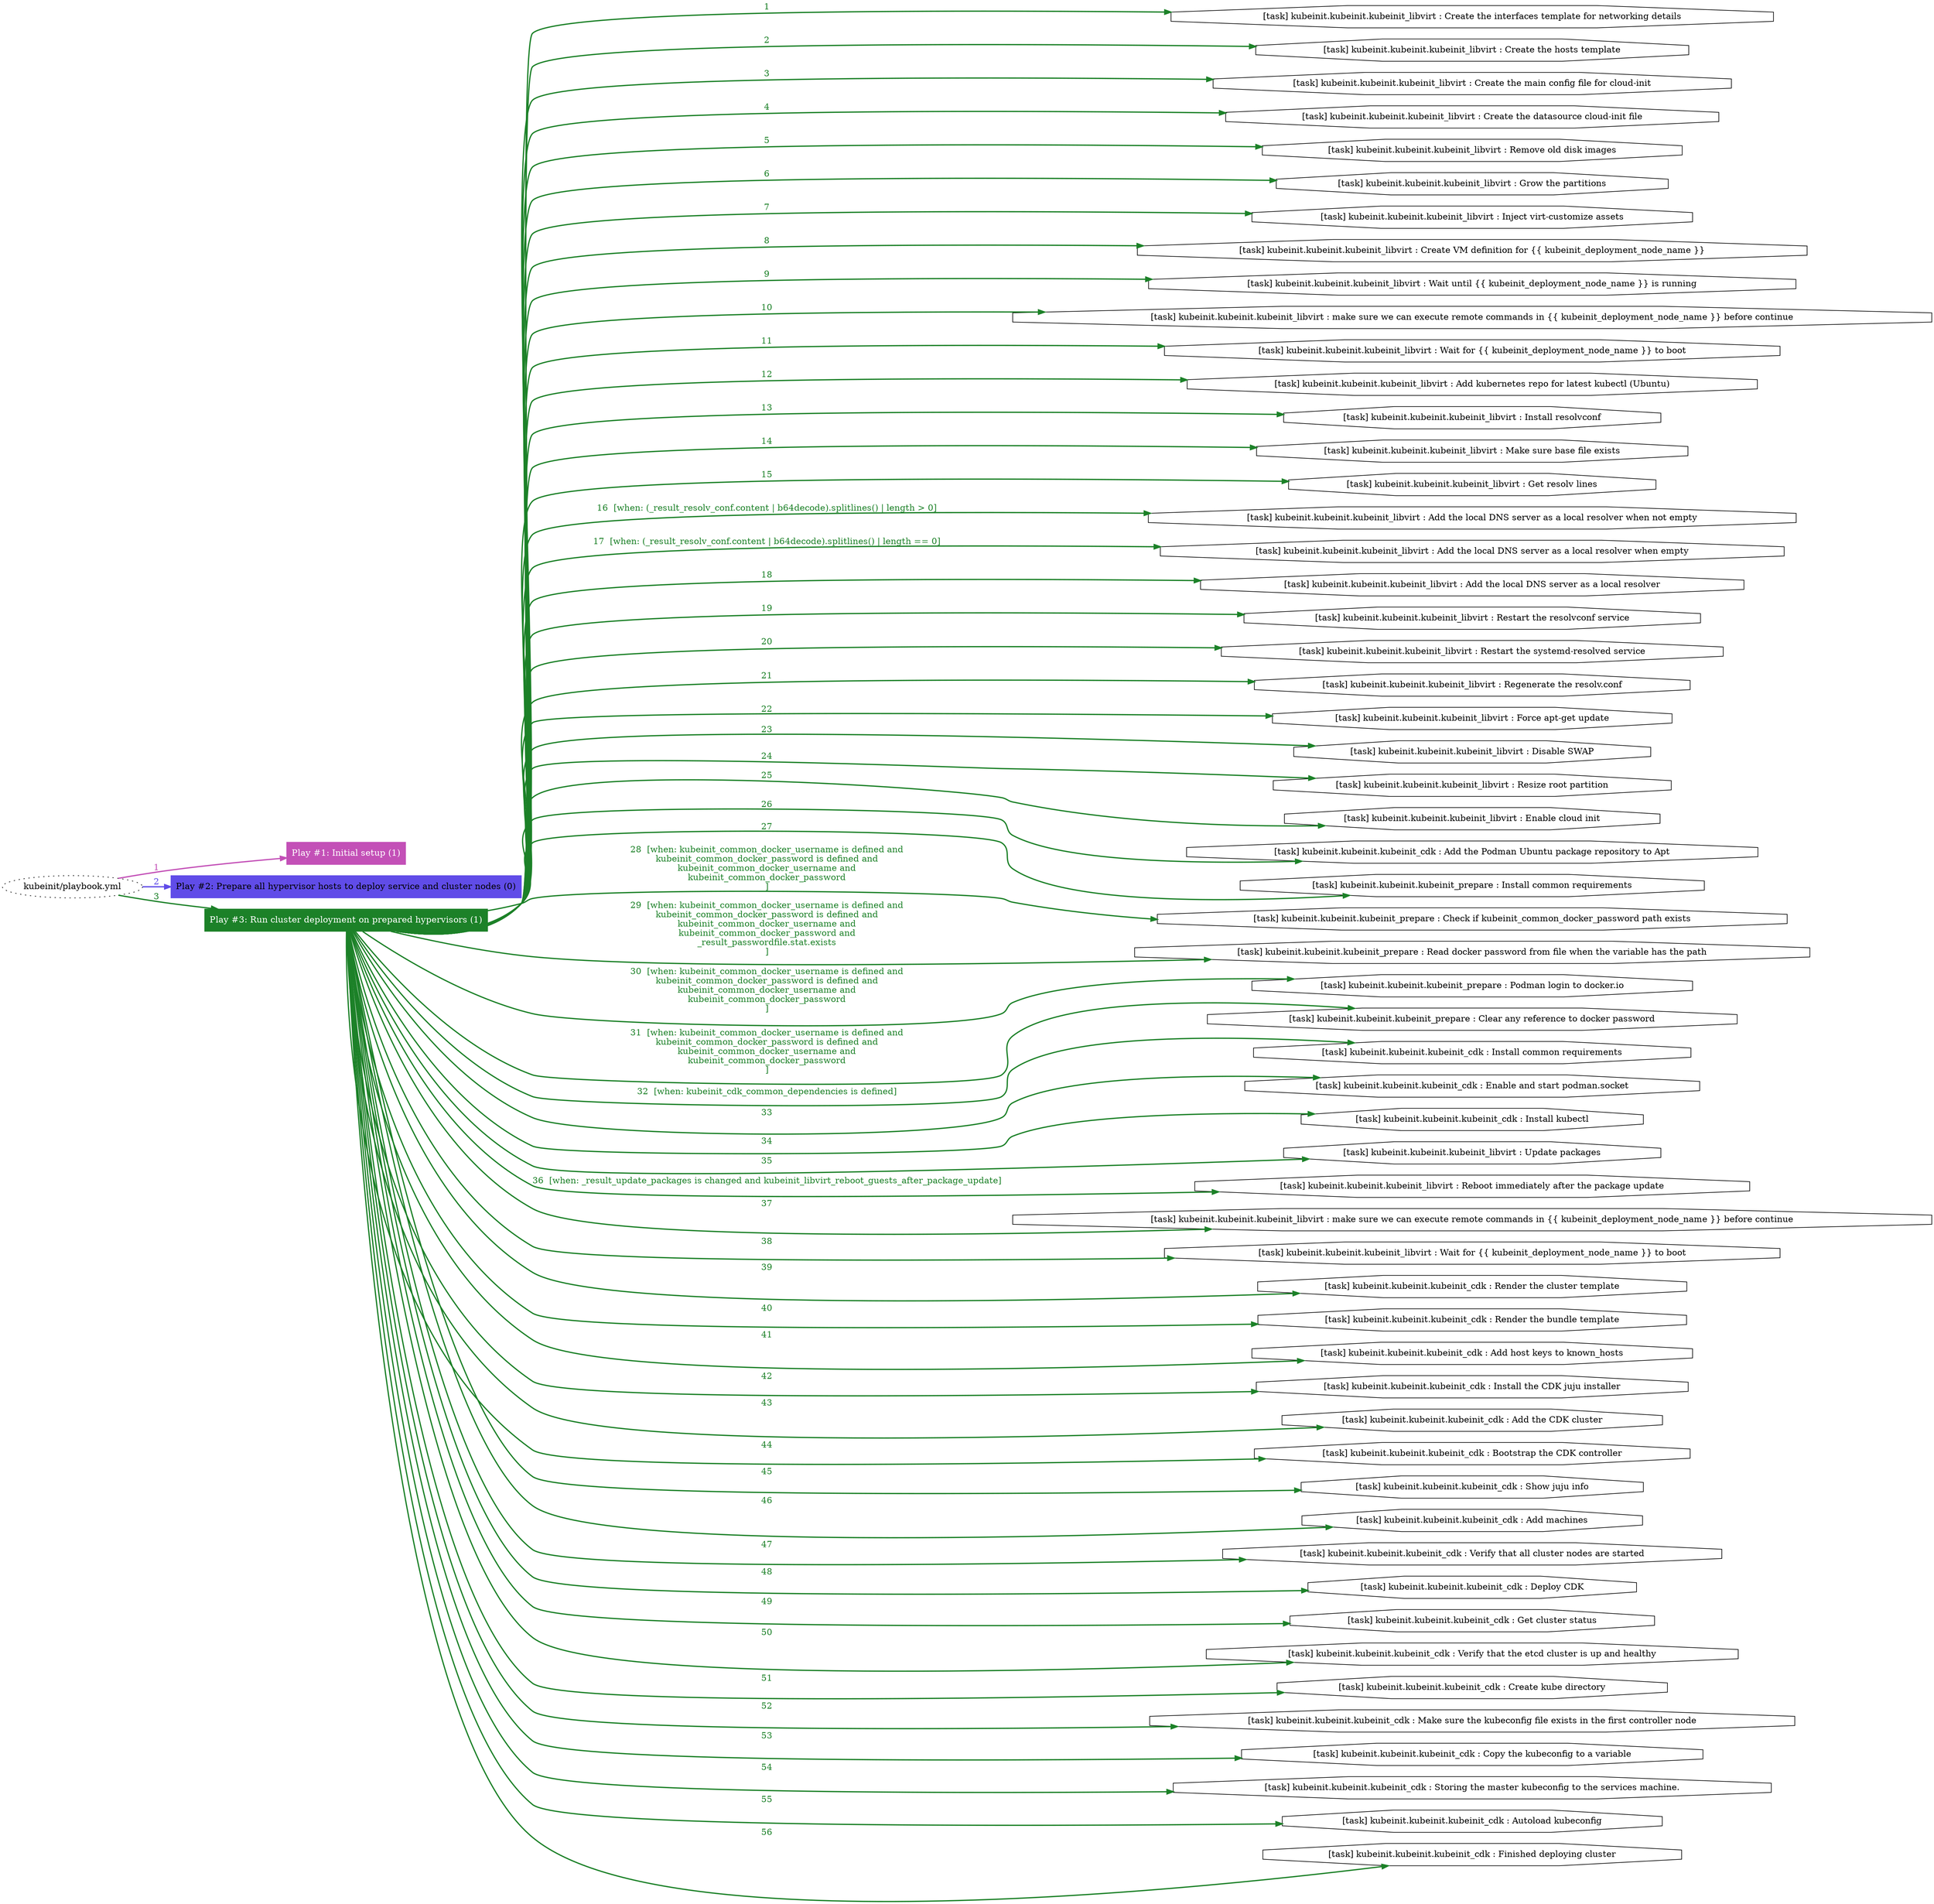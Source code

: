 digraph "kubeinit/playbook.yml "{
	graph [concentrate=true ordering=in rankdir=LR ratio=fill]
	edge [esep=5 sep=10]
	"kubeinit/playbook.yml" [id=root_node style=dotted]
	subgraph "Play #1: Initial setup (1) "{
		"Play #1: Initial setup (1)" [color="#c350b7" fontcolor="#ffffff" id="play_88215b31-5cde-4288-92cb-390c222757ea" shape=box style=filled tooltip=localhost]
		"kubeinit/playbook.yml" -> "Play #1: Initial setup (1)" [label=1 color="#c350b7" fontcolor="#c350b7" id="edge_9704abb6-3307-4920-8c2f-d0ee4773cc34" style=bold]
	}
	subgraph "Play #2: Prepare all hypervisor hosts to deploy service and cluster nodes (0) "{
		"Play #2: Prepare all hypervisor hosts to deploy service and cluster nodes (0)" [color="#604ce8" fontcolor="#000000" id="play_ee6120bf-a9c8-4c51-8b5e-dcf595f14ad9" shape=box style=filled tooltip=""]
		"kubeinit/playbook.yml" -> "Play #2: Prepare all hypervisor hosts to deploy service and cluster nodes (0)" [label=2 color="#604ce8" fontcolor="#604ce8" id="edge_5eb271b5-1d41-4ae4-a1ca-9b9f55f35407" style=bold]
	}
	subgraph "Play #3: Run cluster deployment on prepared hypervisors (1) "{
		"Play #3: Run cluster deployment on prepared hypervisors (1)" [color="#1c8128" fontcolor="#ffffff" id="play_5c18b5bc-2d6f-4dd9-95f7-2761bd720f31" shape=box style=filled tooltip=localhost]
		"kubeinit/playbook.yml" -> "Play #3: Run cluster deployment on prepared hypervisors (1)" [label=3 color="#1c8128" fontcolor="#1c8128" id="edge_f4bf5f1a-42f4-4ba5-bf35-c4ccf17f5d1e" style=bold]
		"task_20dd76d8-3e8c-4592-a4bf-3b2f90a98806" [label="[task] kubeinit.kubeinit.kubeinit_libvirt : Create the interfaces template for networking details" id="task_20dd76d8-3e8c-4592-a4bf-3b2f90a98806" shape=octagon tooltip="[task] kubeinit.kubeinit.kubeinit_libvirt : Create the interfaces template for networking details"]
		"Play #3: Run cluster deployment on prepared hypervisors (1)" -> "task_20dd76d8-3e8c-4592-a4bf-3b2f90a98806" [label=1 color="#1c8128" fontcolor="#1c8128" id="edge_1a63ca92-c97a-42dc-aefd-a3038f1aeb1d" style=bold]
		"task_19d4cfe6-b7ca-4525-8d54-7642235bb044" [label="[task] kubeinit.kubeinit.kubeinit_libvirt : Create the hosts template" id="task_19d4cfe6-b7ca-4525-8d54-7642235bb044" shape=octagon tooltip="[task] kubeinit.kubeinit.kubeinit_libvirt : Create the hosts template"]
		"Play #3: Run cluster deployment on prepared hypervisors (1)" -> "task_19d4cfe6-b7ca-4525-8d54-7642235bb044" [label=2 color="#1c8128" fontcolor="#1c8128" id="edge_0f9d08b4-ba6b-4067-819b-12a3e4971a71" style=bold]
		"task_01feb694-ecf0-42d8-b654-94b37ea7b2a4" [label="[task] kubeinit.kubeinit.kubeinit_libvirt : Create the main config file for cloud-init" id="task_01feb694-ecf0-42d8-b654-94b37ea7b2a4" shape=octagon tooltip="[task] kubeinit.kubeinit.kubeinit_libvirt : Create the main config file for cloud-init"]
		"Play #3: Run cluster deployment on prepared hypervisors (1)" -> "task_01feb694-ecf0-42d8-b654-94b37ea7b2a4" [label=3 color="#1c8128" fontcolor="#1c8128" id="edge_a0295d8f-74df-418b-a65e-f9bf93e1be81" style=bold]
		"task_0e8cfd1c-3c4f-47a7-9270-f4a1e12b94c4" [label="[task] kubeinit.kubeinit.kubeinit_libvirt : Create the datasource cloud-init file" id="task_0e8cfd1c-3c4f-47a7-9270-f4a1e12b94c4" shape=octagon tooltip="[task] kubeinit.kubeinit.kubeinit_libvirt : Create the datasource cloud-init file"]
		"Play #3: Run cluster deployment on prepared hypervisors (1)" -> "task_0e8cfd1c-3c4f-47a7-9270-f4a1e12b94c4" [label=4 color="#1c8128" fontcolor="#1c8128" id="edge_fa1dabbf-dfe6-4c08-9ee8-26a6b1c45f72" style=bold]
		"task_582cab03-b204-44a7-b7c0-5a702927b0c5" [label="[task] kubeinit.kubeinit.kubeinit_libvirt : Remove old disk images" id="task_582cab03-b204-44a7-b7c0-5a702927b0c5" shape=octagon tooltip="[task] kubeinit.kubeinit.kubeinit_libvirt : Remove old disk images"]
		"Play #3: Run cluster deployment on prepared hypervisors (1)" -> "task_582cab03-b204-44a7-b7c0-5a702927b0c5" [label=5 color="#1c8128" fontcolor="#1c8128" id="edge_04f1522f-ecce-4b6b-8890-a93bfc64328f" style=bold]
		"task_89eeb553-a30d-44b4-9517-ff2ae958c35b" [label="[task] kubeinit.kubeinit.kubeinit_libvirt : Grow the partitions" id="task_89eeb553-a30d-44b4-9517-ff2ae958c35b" shape=octagon tooltip="[task] kubeinit.kubeinit.kubeinit_libvirt : Grow the partitions"]
		"Play #3: Run cluster deployment on prepared hypervisors (1)" -> "task_89eeb553-a30d-44b4-9517-ff2ae958c35b" [label=6 color="#1c8128" fontcolor="#1c8128" id="edge_aa43a0ce-9986-4a47-a33a-efecc1bbca53" style=bold]
		"task_253698f9-92bf-4e63-85c8-963921638ef6" [label="[task] kubeinit.kubeinit.kubeinit_libvirt : Inject virt-customize assets" id="task_253698f9-92bf-4e63-85c8-963921638ef6" shape=octagon tooltip="[task] kubeinit.kubeinit.kubeinit_libvirt : Inject virt-customize assets"]
		"Play #3: Run cluster deployment on prepared hypervisors (1)" -> "task_253698f9-92bf-4e63-85c8-963921638ef6" [label=7 color="#1c8128" fontcolor="#1c8128" id="edge_7245993c-c11d-43b1-bb9a-72cfef6684f7" style=bold]
		"task_1910dbf7-7f1c-4217-b501-c1dc9ef7e35a" [label="[task] kubeinit.kubeinit.kubeinit_libvirt : Create VM definition for {{ kubeinit_deployment_node_name }}" id="task_1910dbf7-7f1c-4217-b501-c1dc9ef7e35a" shape=octagon tooltip="[task] kubeinit.kubeinit.kubeinit_libvirt : Create VM definition for {{ kubeinit_deployment_node_name }}"]
		"Play #3: Run cluster deployment on prepared hypervisors (1)" -> "task_1910dbf7-7f1c-4217-b501-c1dc9ef7e35a" [label=8 color="#1c8128" fontcolor="#1c8128" id="edge_1fd65ca3-1d53-4dc6-8f03-b160bc5f3a90" style=bold]
		"task_54dcba79-8bed-4681-bd1f-fb8cfd7742f2" [label="[task] kubeinit.kubeinit.kubeinit_libvirt : Wait until {{ kubeinit_deployment_node_name }} is running" id="task_54dcba79-8bed-4681-bd1f-fb8cfd7742f2" shape=octagon tooltip="[task] kubeinit.kubeinit.kubeinit_libvirt : Wait until {{ kubeinit_deployment_node_name }} is running"]
		"Play #3: Run cluster deployment on prepared hypervisors (1)" -> "task_54dcba79-8bed-4681-bd1f-fb8cfd7742f2" [label=9 color="#1c8128" fontcolor="#1c8128" id="edge_36fc00a5-a413-4f6a-8e2d-09a14322bde3" style=bold]
		"task_8128da02-15de-4ff8-ab5b-e6557ad701c9" [label="[task] kubeinit.kubeinit.kubeinit_libvirt : make sure we can execute remote commands in {{ kubeinit_deployment_node_name }} before continue" id="task_8128da02-15de-4ff8-ab5b-e6557ad701c9" shape=octagon tooltip="[task] kubeinit.kubeinit.kubeinit_libvirt : make sure we can execute remote commands in {{ kubeinit_deployment_node_name }} before continue"]
		"Play #3: Run cluster deployment on prepared hypervisors (1)" -> "task_8128da02-15de-4ff8-ab5b-e6557ad701c9" [label=10 color="#1c8128" fontcolor="#1c8128" id="edge_5d8a7c29-8f77-4e5d-8997-cacfe7103f71" style=bold]
		"task_e528b3da-e202-4cae-bab5-5575d12dc47f" [label="[task] kubeinit.kubeinit.kubeinit_libvirt : Wait for {{ kubeinit_deployment_node_name }} to boot" id="task_e528b3da-e202-4cae-bab5-5575d12dc47f" shape=octagon tooltip="[task] kubeinit.kubeinit.kubeinit_libvirt : Wait for {{ kubeinit_deployment_node_name }} to boot"]
		"Play #3: Run cluster deployment on prepared hypervisors (1)" -> "task_e528b3da-e202-4cae-bab5-5575d12dc47f" [label=11 color="#1c8128" fontcolor="#1c8128" id="edge_566e8c8b-e930-4fd9-ae67-b418d5b35149" style=bold]
		"task_b0c90b52-c51c-4c13-8874-281537d4d393" [label="[task] kubeinit.kubeinit.kubeinit_libvirt : Add kubernetes repo for latest kubectl (Ubuntu)" id="task_b0c90b52-c51c-4c13-8874-281537d4d393" shape=octagon tooltip="[task] kubeinit.kubeinit.kubeinit_libvirt : Add kubernetes repo for latest kubectl (Ubuntu)"]
		"Play #3: Run cluster deployment on prepared hypervisors (1)" -> "task_b0c90b52-c51c-4c13-8874-281537d4d393" [label=12 color="#1c8128" fontcolor="#1c8128" id="edge_8193f3be-1d4b-4746-93ba-bc84511a52da" style=bold]
		"task_3e135603-465f-4075-9e5d-444548932ce8" [label="[task] kubeinit.kubeinit.kubeinit_libvirt : Install resolvconf" id="task_3e135603-465f-4075-9e5d-444548932ce8" shape=octagon tooltip="[task] kubeinit.kubeinit.kubeinit_libvirt : Install resolvconf"]
		"Play #3: Run cluster deployment on prepared hypervisors (1)" -> "task_3e135603-465f-4075-9e5d-444548932ce8" [label=13 color="#1c8128" fontcolor="#1c8128" id="edge_08bb5f0e-7b0a-4702-8c84-e4aa5a634e51" style=bold]
		"task_6126378d-8413-4924-9821-f6272fe1c638" [label="[task] kubeinit.kubeinit.kubeinit_libvirt : Make sure base file exists" id="task_6126378d-8413-4924-9821-f6272fe1c638" shape=octagon tooltip="[task] kubeinit.kubeinit.kubeinit_libvirt : Make sure base file exists"]
		"Play #3: Run cluster deployment on prepared hypervisors (1)" -> "task_6126378d-8413-4924-9821-f6272fe1c638" [label=14 color="#1c8128" fontcolor="#1c8128" id="edge_afc160e3-e38f-4417-a6f1-48b136e73a35" style=bold]
		"task_3704cb5d-a24a-48df-a8bf-70273a0f48eb" [label="[task] kubeinit.kubeinit.kubeinit_libvirt : Get resolv lines" id="task_3704cb5d-a24a-48df-a8bf-70273a0f48eb" shape=octagon tooltip="[task] kubeinit.kubeinit.kubeinit_libvirt : Get resolv lines"]
		"Play #3: Run cluster deployment on prepared hypervisors (1)" -> "task_3704cb5d-a24a-48df-a8bf-70273a0f48eb" [label=15 color="#1c8128" fontcolor="#1c8128" id="edge_9623edda-ea2e-4766-86bf-941540f5016c" style=bold]
		"task_0da812eb-5114-4df2-a62b-0ab43a975b32" [label="[task] kubeinit.kubeinit.kubeinit_libvirt : Add the local DNS server as a local resolver when not empty" id="task_0da812eb-5114-4df2-a62b-0ab43a975b32" shape=octagon tooltip="[task] kubeinit.kubeinit.kubeinit_libvirt : Add the local DNS server as a local resolver when not empty"]
		"Play #3: Run cluster deployment on prepared hypervisors (1)" -> "task_0da812eb-5114-4df2-a62b-0ab43a975b32" [label="16  [when: (_result_resolv_conf.content | b64decode).splitlines() | length > 0]" color="#1c8128" fontcolor="#1c8128" id="edge_db11a16d-b438-4d5c-8965-48a3323677d2" style=bold]
		"task_42308964-5c77-45a2-a135-8ee22d3e5f42" [label="[task] kubeinit.kubeinit.kubeinit_libvirt : Add the local DNS server as a local resolver when empty" id="task_42308964-5c77-45a2-a135-8ee22d3e5f42" shape=octagon tooltip="[task] kubeinit.kubeinit.kubeinit_libvirt : Add the local DNS server as a local resolver when empty"]
		"Play #3: Run cluster deployment on prepared hypervisors (1)" -> "task_42308964-5c77-45a2-a135-8ee22d3e5f42" [label="17  [when: (_result_resolv_conf.content | b64decode).splitlines() | length == 0]" color="#1c8128" fontcolor="#1c8128" id="edge_801c8e0e-1445-47e5-9827-8c8564ed652d" style=bold]
		"task_22505065-eb44-4069-a7b8-a71d6461598d" [label="[task] kubeinit.kubeinit.kubeinit_libvirt : Add the local DNS server as a local resolver" id="task_22505065-eb44-4069-a7b8-a71d6461598d" shape=octagon tooltip="[task] kubeinit.kubeinit.kubeinit_libvirt : Add the local DNS server as a local resolver"]
		"Play #3: Run cluster deployment on prepared hypervisors (1)" -> "task_22505065-eb44-4069-a7b8-a71d6461598d" [label=18 color="#1c8128" fontcolor="#1c8128" id="edge_1f0076c1-17c1-4384-b9e9-1e292b4fdd5c" style=bold]
		"task_6e97a9dd-6562-4640-ba39-2859bf0640fc" [label="[task] kubeinit.kubeinit.kubeinit_libvirt : Restart the resolvconf service" id="task_6e97a9dd-6562-4640-ba39-2859bf0640fc" shape=octagon tooltip="[task] kubeinit.kubeinit.kubeinit_libvirt : Restart the resolvconf service"]
		"Play #3: Run cluster deployment on prepared hypervisors (1)" -> "task_6e97a9dd-6562-4640-ba39-2859bf0640fc" [label=19 color="#1c8128" fontcolor="#1c8128" id="edge_1092d072-dfe6-4812-8f01-9e392b0d7482" style=bold]
		"task_a53eb2ed-97d6-4a97-a80f-d128b1f7a7a4" [label="[task] kubeinit.kubeinit.kubeinit_libvirt : Restart the systemd-resolved service" id="task_a53eb2ed-97d6-4a97-a80f-d128b1f7a7a4" shape=octagon tooltip="[task] kubeinit.kubeinit.kubeinit_libvirt : Restart the systemd-resolved service"]
		"Play #3: Run cluster deployment on prepared hypervisors (1)" -> "task_a53eb2ed-97d6-4a97-a80f-d128b1f7a7a4" [label=20 color="#1c8128" fontcolor="#1c8128" id="edge_7b2825a6-d30c-45f9-8569-f476f534f30c" style=bold]
		"task_97c66307-56fe-49ca-b5ff-ed905d796d74" [label="[task] kubeinit.kubeinit.kubeinit_libvirt : Regenerate the resolv.conf" id="task_97c66307-56fe-49ca-b5ff-ed905d796d74" shape=octagon tooltip="[task] kubeinit.kubeinit.kubeinit_libvirt : Regenerate the resolv.conf"]
		"Play #3: Run cluster deployment on prepared hypervisors (1)" -> "task_97c66307-56fe-49ca-b5ff-ed905d796d74" [label=21 color="#1c8128" fontcolor="#1c8128" id="edge_c1028f20-6c9f-4025-aee2-fa441e28959b" style=bold]
		"task_b6767fb8-1186-4ad5-b7f7-2dddc6b360d3" [label="[task] kubeinit.kubeinit.kubeinit_libvirt : Force apt-get update" id="task_b6767fb8-1186-4ad5-b7f7-2dddc6b360d3" shape=octagon tooltip="[task] kubeinit.kubeinit.kubeinit_libvirt : Force apt-get update"]
		"Play #3: Run cluster deployment on prepared hypervisors (1)" -> "task_b6767fb8-1186-4ad5-b7f7-2dddc6b360d3" [label=22 color="#1c8128" fontcolor="#1c8128" id="edge_c4809da2-9dfe-4591-ba14-b79132c30498" style=bold]
		"task_0638ff4a-7df9-4bc3-9a43-d9af63820f5b" [label="[task] kubeinit.kubeinit.kubeinit_libvirt : Disable SWAP" id="task_0638ff4a-7df9-4bc3-9a43-d9af63820f5b" shape=octagon tooltip="[task] kubeinit.kubeinit.kubeinit_libvirt : Disable SWAP"]
		"Play #3: Run cluster deployment on prepared hypervisors (1)" -> "task_0638ff4a-7df9-4bc3-9a43-d9af63820f5b" [label=23 color="#1c8128" fontcolor="#1c8128" id="edge_7a5bda2d-a083-4f83-b6f0-3d17d77b3f15" style=bold]
		"task_247f7cd2-011e-4966-b5c8-23d8cc61e4e4" [label="[task] kubeinit.kubeinit.kubeinit_libvirt : Resize root partition" id="task_247f7cd2-011e-4966-b5c8-23d8cc61e4e4" shape=octagon tooltip="[task] kubeinit.kubeinit.kubeinit_libvirt : Resize root partition"]
		"Play #3: Run cluster deployment on prepared hypervisors (1)" -> "task_247f7cd2-011e-4966-b5c8-23d8cc61e4e4" [label=24 color="#1c8128" fontcolor="#1c8128" id="edge_0d2b1888-ae63-4f8d-acb8-45cd045c5a1d" style=bold]
		"task_11e341b4-1520-4269-9cec-7fa794be8ecf" [label="[task] kubeinit.kubeinit.kubeinit_libvirt : Enable cloud init" id="task_11e341b4-1520-4269-9cec-7fa794be8ecf" shape=octagon tooltip="[task] kubeinit.kubeinit.kubeinit_libvirt : Enable cloud init"]
		"Play #3: Run cluster deployment on prepared hypervisors (1)" -> "task_11e341b4-1520-4269-9cec-7fa794be8ecf" [label=25 color="#1c8128" fontcolor="#1c8128" id="edge_45abb5f4-47b7-4bbe-9220-05aa64730378" style=bold]
		"task_d2f763ca-ba2f-4935-8a84-728d7a316227" [label="[task] kubeinit.kubeinit.kubeinit_cdk : Add the Podman Ubuntu package repository to Apt" id="task_d2f763ca-ba2f-4935-8a84-728d7a316227" shape=octagon tooltip="[task] kubeinit.kubeinit.kubeinit_cdk : Add the Podman Ubuntu package repository to Apt"]
		"Play #3: Run cluster deployment on prepared hypervisors (1)" -> "task_d2f763ca-ba2f-4935-8a84-728d7a316227" [label=26 color="#1c8128" fontcolor="#1c8128" id="edge_cf13c7cd-e40c-4a44-ba69-3576a1f5b886" style=bold]
		"task_69ebd7d2-1ac4-4a7d-a53f-46d992641199" [label="[task] kubeinit.kubeinit.kubeinit_prepare : Install common requirements" id="task_69ebd7d2-1ac4-4a7d-a53f-46d992641199" shape=octagon tooltip="[task] kubeinit.kubeinit.kubeinit_prepare : Install common requirements"]
		"Play #3: Run cluster deployment on prepared hypervisors (1)" -> "task_69ebd7d2-1ac4-4a7d-a53f-46d992641199" [label=27 color="#1c8128" fontcolor="#1c8128" id="edge_6213609a-72a7-490f-adaa-e977b02c1cca" style=bold]
		"task_e5405ebe-43b3-4bff-951f-8de63a3898a1" [label="[task] kubeinit.kubeinit.kubeinit_prepare : Check if kubeinit_common_docker_password path exists" id="task_e5405ebe-43b3-4bff-951f-8de63a3898a1" shape=octagon tooltip="[task] kubeinit.kubeinit.kubeinit_prepare : Check if kubeinit_common_docker_password path exists"]
		"Play #3: Run cluster deployment on prepared hypervisors (1)" -> "task_e5405ebe-43b3-4bff-951f-8de63a3898a1" [label="28  [when: kubeinit_common_docker_username is defined and
kubeinit_common_docker_password is defined and
kubeinit_common_docker_username and
kubeinit_common_docker_password
]" color="#1c8128" fontcolor="#1c8128" id="edge_ff3a6437-c9ff-407e-93e6-c8a8edfb058a" style=bold]
		"task_e97b3c6f-c92d-40ce-a59e-5073af089198" [label="[task] kubeinit.kubeinit.kubeinit_prepare : Read docker password from file when the variable has the path" id="task_e97b3c6f-c92d-40ce-a59e-5073af089198" shape=octagon tooltip="[task] kubeinit.kubeinit.kubeinit_prepare : Read docker password from file when the variable has the path"]
		"Play #3: Run cluster deployment on prepared hypervisors (1)" -> "task_e97b3c6f-c92d-40ce-a59e-5073af089198" [label="29  [when: kubeinit_common_docker_username is defined and
kubeinit_common_docker_password is defined and
kubeinit_common_docker_username and
kubeinit_common_docker_password and
_result_passwordfile.stat.exists
]" color="#1c8128" fontcolor="#1c8128" id="edge_8616c80f-bd5e-4a67-afd5-88309b9be0ff" style=bold]
		"task_07bc89ab-03b9-48a9-aad6-22df90eb61c3" [label="[task] kubeinit.kubeinit.kubeinit_prepare : Podman login to docker.io" id="task_07bc89ab-03b9-48a9-aad6-22df90eb61c3" shape=octagon tooltip="[task] kubeinit.kubeinit.kubeinit_prepare : Podman login to docker.io"]
		"Play #3: Run cluster deployment on prepared hypervisors (1)" -> "task_07bc89ab-03b9-48a9-aad6-22df90eb61c3" [label="30  [when: kubeinit_common_docker_username is defined and
kubeinit_common_docker_password is defined and
kubeinit_common_docker_username and
kubeinit_common_docker_password
]" color="#1c8128" fontcolor="#1c8128" id="edge_341d401a-ae75-4f22-84ca-fc8208303505" style=bold]
		"task_66368009-b05d-4915-9578-bb2cd93bd4df" [label="[task] kubeinit.kubeinit.kubeinit_prepare : Clear any reference to docker password" id="task_66368009-b05d-4915-9578-bb2cd93bd4df" shape=octagon tooltip="[task] kubeinit.kubeinit.kubeinit_prepare : Clear any reference to docker password"]
		"Play #3: Run cluster deployment on prepared hypervisors (1)" -> "task_66368009-b05d-4915-9578-bb2cd93bd4df" [label="31  [when: kubeinit_common_docker_username is defined and
kubeinit_common_docker_password is defined and
kubeinit_common_docker_username and
kubeinit_common_docker_password
]" color="#1c8128" fontcolor="#1c8128" id="edge_c8a554a2-8f38-470a-b751-f0a82a754c89" style=bold]
		"task_adf888d4-570c-4c7f-bd59-7a5f2c4257ee" [label="[task] kubeinit.kubeinit.kubeinit_cdk : Install common requirements" id="task_adf888d4-570c-4c7f-bd59-7a5f2c4257ee" shape=octagon tooltip="[task] kubeinit.kubeinit.kubeinit_cdk : Install common requirements"]
		"Play #3: Run cluster deployment on prepared hypervisors (1)" -> "task_adf888d4-570c-4c7f-bd59-7a5f2c4257ee" [label="32  [when: kubeinit_cdk_common_dependencies is defined]" color="#1c8128" fontcolor="#1c8128" id="edge_be30e03e-b779-43cc-8e38-50ce895f7bc6" style=bold]
		"task_af143c1f-46b1-4b7e-ab63-c78718415a08" [label="[task] kubeinit.kubeinit.kubeinit_cdk : Enable and start podman.socket" id="task_af143c1f-46b1-4b7e-ab63-c78718415a08" shape=octagon tooltip="[task] kubeinit.kubeinit.kubeinit_cdk : Enable and start podman.socket"]
		"Play #3: Run cluster deployment on prepared hypervisors (1)" -> "task_af143c1f-46b1-4b7e-ab63-c78718415a08" [label=33 color="#1c8128" fontcolor="#1c8128" id="edge_d820d773-616d-495c-b517-99dfd95596f7" style=bold]
		"task_cab481a4-c2ea-42cd-8e32-ba217c4b4b69" [label="[task] kubeinit.kubeinit.kubeinit_cdk : Install kubectl" id="task_cab481a4-c2ea-42cd-8e32-ba217c4b4b69" shape=octagon tooltip="[task] kubeinit.kubeinit.kubeinit_cdk : Install kubectl"]
		"Play #3: Run cluster deployment on prepared hypervisors (1)" -> "task_cab481a4-c2ea-42cd-8e32-ba217c4b4b69" [label=34 color="#1c8128" fontcolor="#1c8128" id="edge_56daeafb-c7fd-4281-a59d-b5c9bf93c781" style=bold]
		"task_3c2b261e-b1b7-48c4-b281-642866f2e222" [label="[task] kubeinit.kubeinit.kubeinit_libvirt : Update packages" id="task_3c2b261e-b1b7-48c4-b281-642866f2e222" shape=octagon tooltip="[task] kubeinit.kubeinit.kubeinit_libvirt : Update packages"]
		"Play #3: Run cluster deployment on prepared hypervisors (1)" -> "task_3c2b261e-b1b7-48c4-b281-642866f2e222" [label=35 color="#1c8128" fontcolor="#1c8128" id="edge_68920e5c-ad3f-495a-9cae-387c3258726a" style=bold]
		"task_3b080d29-5d3a-4404-bd98-efbc6263ef7e" [label="[task] kubeinit.kubeinit.kubeinit_libvirt : Reboot immediately after the package update" id="task_3b080d29-5d3a-4404-bd98-efbc6263ef7e" shape=octagon tooltip="[task] kubeinit.kubeinit.kubeinit_libvirt : Reboot immediately after the package update"]
		"Play #3: Run cluster deployment on prepared hypervisors (1)" -> "task_3b080d29-5d3a-4404-bd98-efbc6263ef7e" [label="36  [when: _result_update_packages is changed and kubeinit_libvirt_reboot_guests_after_package_update]" color="#1c8128" fontcolor="#1c8128" id="edge_b210893e-7bad-44f4-966a-a994fe8c4d35" style=bold]
		"task_56b5db0c-62ce-4e24-83dc-677521aa142d" [label="[task] kubeinit.kubeinit.kubeinit_libvirt : make sure we can execute remote commands in {{ kubeinit_deployment_node_name }} before continue" id="task_56b5db0c-62ce-4e24-83dc-677521aa142d" shape=octagon tooltip="[task] kubeinit.kubeinit.kubeinit_libvirt : make sure we can execute remote commands in {{ kubeinit_deployment_node_name }} before continue"]
		"Play #3: Run cluster deployment on prepared hypervisors (1)" -> "task_56b5db0c-62ce-4e24-83dc-677521aa142d" [label=37 color="#1c8128" fontcolor="#1c8128" id="edge_c87192eb-b04a-4cc3-85c4-d2e6b35a10ee" style=bold]
		"task_19ea6d51-b916-4bba-87cb-bb8254c5a74c" [label="[task] kubeinit.kubeinit.kubeinit_libvirt : Wait for {{ kubeinit_deployment_node_name }} to boot" id="task_19ea6d51-b916-4bba-87cb-bb8254c5a74c" shape=octagon tooltip="[task] kubeinit.kubeinit.kubeinit_libvirt : Wait for {{ kubeinit_deployment_node_name }} to boot"]
		"Play #3: Run cluster deployment on prepared hypervisors (1)" -> "task_19ea6d51-b916-4bba-87cb-bb8254c5a74c" [label=38 color="#1c8128" fontcolor="#1c8128" id="edge_7d726b9c-8544-4210-a309-297e35710ec3" style=bold]
		"task_80b3d07f-1cd7-417e-ba8a-59117c8ed856" [label="[task] kubeinit.kubeinit.kubeinit_cdk : Render the cluster template" id="task_80b3d07f-1cd7-417e-ba8a-59117c8ed856" shape=octagon tooltip="[task] kubeinit.kubeinit.kubeinit_cdk : Render the cluster template"]
		"Play #3: Run cluster deployment on prepared hypervisors (1)" -> "task_80b3d07f-1cd7-417e-ba8a-59117c8ed856" [label=39 color="#1c8128" fontcolor="#1c8128" id="edge_face021b-4307-46a6-be12-6c585a0f1b92" style=bold]
		"task_650ef22f-b7a0-45fa-85d7-67727163fdb5" [label="[task] kubeinit.kubeinit.kubeinit_cdk : Render the bundle template" id="task_650ef22f-b7a0-45fa-85d7-67727163fdb5" shape=octagon tooltip="[task] kubeinit.kubeinit.kubeinit_cdk : Render the bundle template"]
		"Play #3: Run cluster deployment on prepared hypervisors (1)" -> "task_650ef22f-b7a0-45fa-85d7-67727163fdb5" [label=40 color="#1c8128" fontcolor="#1c8128" id="edge_aca61288-e6e6-4388-976a-8b084310ebe6" style=bold]
		"task_fdd8b5ca-e11e-4045-bd25-9e3d6d619389" [label="[task] kubeinit.kubeinit.kubeinit_cdk : Add host keys to known_hosts" id="task_fdd8b5ca-e11e-4045-bd25-9e3d6d619389" shape=octagon tooltip="[task] kubeinit.kubeinit.kubeinit_cdk : Add host keys to known_hosts"]
		"Play #3: Run cluster deployment on prepared hypervisors (1)" -> "task_fdd8b5ca-e11e-4045-bd25-9e3d6d619389" [label=41 color="#1c8128" fontcolor="#1c8128" id="edge_51efbe3a-78ce-4ad0-b43c-a8ab78be07aa" style=bold]
		"task_c1f206a7-419a-47a2-9ad6-eebe8fea6f02" [label="[task] kubeinit.kubeinit.kubeinit_cdk : Install the CDK juju installer" id="task_c1f206a7-419a-47a2-9ad6-eebe8fea6f02" shape=octagon tooltip="[task] kubeinit.kubeinit.kubeinit_cdk : Install the CDK juju installer"]
		"Play #3: Run cluster deployment on prepared hypervisors (1)" -> "task_c1f206a7-419a-47a2-9ad6-eebe8fea6f02" [label=42 color="#1c8128" fontcolor="#1c8128" id="edge_58703450-c39e-4cdd-bd3f-e9e5e054ab59" style=bold]
		"task_246c7879-62d6-4d47-a24b-bc2e6ff06e22" [label="[task] kubeinit.kubeinit.kubeinit_cdk : Add the CDK cluster" id="task_246c7879-62d6-4d47-a24b-bc2e6ff06e22" shape=octagon tooltip="[task] kubeinit.kubeinit.kubeinit_cdk : Add the CDK cluster"]
		"Play #3: Run cluster deployment on prepared hypervisors (1)" -> "task_246c7879-62d6-4d47-a24b-bc2e6ff06e22" [label=43 color="#1c8128" fontcolor="#1c8128" id="edge_79581d55-ff22-447e-b0b5-69328f44127d" style=bold]
		"task_1e796ab1-7f88-45a5-88d3-59d2bc9ffc5a" [label="[task] kubeinit.kubeinit.kubeinit_cdk : Bootstrap the CDK controller" id="task_1e796ab1-7f88-45a5-88d3-59d2bc9ffc5a" shape=octagon tooltip="[task] kubeinit.kubeinit.kubeinit_cdk : Bootstrap the CDK controller"]
		"Play #3: Run cluster deployment on prepared hypervisors (1)" -> "task_1e796ab1-7f88-45a5-88d3-59d2bc9ffc5a" [label=44 color="#1c8128" fontcolor="#1c8128" id="edge_6e80e0ec-17fb-4b51-8159-23a7b9fabe14" style=bold]
		"task_9235a66e-0562-4035-9977-7d058faba9ac" [label="[task] kubeinit.kubeinit.kubeinit_cdk : Show juju info" id="task_9235a66e-0562-4035-9977-7d058faba9ac" shape=octagon tooltip="[task] kubeinit.kubeinit.kubeinit_cdk : Show juju info"]
		"Play #3: Run cluster deployment on prepared hypervisors (1)" -> "task_9235a66e-0562-4035-9977-7d058faba9ac" [label=45 color="#1c8128" fontcolor="#1c8128" id="edge_3de9ca67-c6fd-4808-8e70-6f5470da0def" style=bold]
		"task_879c5d2c-c6b7-4091-91f0-26325f198434" [label="[task] kubeinit.kubeinit.kubeinit_cdk : Add machines" id="task_879c5d2c-c6b7-4091-91f0-26325f198434" shape=octagon tooltip="[task] kubeinit.kubeinit.kubeinit_cdk : Add machines"]
		"Play #3: Run cluster deployment on prepared hypervisors (1)" -> "task_879c5d2c-c6b7-4091-91f0-26325f198434" [label=46 color="#1c8128" fontcolor="#1c8128" id="edge_4deda979-0383-47f2-b583-6912f4767958" style=bold]
		"task_6e99c0b5-2f75-4b28-a675-12daf6dbc6b3" [label="[task] kubeinit.kubeinit.kubeinit_cdk : Verify that all cluster nodes are started" id="task_6e99c0b5-2f75-4b28-a675-12daf6dbc6b3" shape=octagon tooltip="[task] kubeinit.kubeinit.kubeinit_cdk : Verify that all cluster nodes are started"]
		"Play #3: Run cluster deployment on prepared hypervisors (1)" -> "task_6e99c0b5-2f75-4b28-a675-12daf6dbc6b3" [label=47 color="#1c8128" fontcolor="#1c8128" id="edge_c5d9fc9f-6a9c-4c74-968c-0cfd448d60a5" style=bold]
		"task_410343ec-0626-4a39-975c-b4da68edc09a" [label="[task] kubeinit.kubeinit.kubeinit_cdk : Deploy CDK" id="task_410343ec-0626-4a39-975c-b4da68edc09a" shape=octagon tooltip="[task] kubeinit.kubeinit.kubeinit_cdk : Deploy CDK"]
		"Play #3: Run cluster deployment on prepared hypervisors (1)" -> "task_410343ec-0626-4a39-975c-b4da68edc09a" [label=48 color="#1c8128" fontcolor="#1c8128" id="edge_a3a6e7f8-d026-4925-a4bb-e6c75b0e63eb" style=bold]
		"task_dd7a6bc3-75ff-4824-a4e8-f115997424e7" [label="[task] kubeinit.kubeinit.kubeinit_cdk : Get cluster status" id="task_dd7a6bc3-75ff-4824-a4e8-f115997424e7" shape=octagon tooltip="[task] kubeinit.kubeinit.kubeinit_cdk : Get cluster status"]
		"Play #3: Run cluster deployment on prepared hypervisors (1)" -> "task_dd7a6bc3-75ff-4824-a4e8-f115997424e7" [label=49 color="#1c8128" fontcolor="#1c8128" id="edge_e6b766f4-521f-422d-9517-64193cb47dd4" style=bold]
		"task_8a35821d-eb7e-4dcc-91b7-0e75d622cf91" [label="[task] kubeinit.kubeinit.kubeinit_cdk : Verify that the etcd cluster is up and healthy" id="task_8a35821d-eb7e-4dcc-91b7-0e75d622cf91" shape=octagon tooltip="[task] kubeinit.kubeinit.kubeinit_cdk : Verify that the etcd cluster is up and healthy"]
		"Play #3: Run cluster deployment on prepared hypervisors (1)" -> "task_8a35821d-eb7e-4dcc-91b7-0e75d622cf91" [label=50 color="#1c8128" fontcolor="#1c8128" id="edge_b377ddc2-d1c0-4532-ac36-c7bbad493ec3" style=bold]
		"task_6db6e7fe-3a98-4b5a-aae7-e37bd03951d9" [label="[task] kubeinit.kubeinit.kubeinit_cdk : Create kube directory" id="task_6db6e7fe-3a98-4b5a-aae7-e37bd03951d9" shape=octagon tooltip="[task] kubeinit.kubeinit.kubeinit_cdk : Create kube directory"]
		"Play #3: Run cluster deployment on prepared hypervisors (1)" -> "task_6db6e7fe-3a98-4b5a-aae7-e37bd03951d9" [label=51 color="#1c8128" fontcolor="#1c8128" id="edge_adb24c25-fac0-43a6-b639-c27128c20d1b" style=bold]
		"task_935a1fee-b049-452d-bebd-94200262b60f" [label="[task] kubeinit.kubeinit.kubeinit_cdk : Make sure the kubeconfig file exists in the first controller node" id="task_935a1fee-b049-452d-bebd-94200262b60f" shape=octagon tooltip="[task] kubeinit.kubeinit.kubeinit_cdk : Make sure the kubeconfig file exists in the first controller node"]
		"Play #3: Run cluster deployment on prepared hypervisors (1)" -> "task_935a1fee-b049-452d-bebd-94200262b60f" [label=52 color="#1c8128" fontcolor="#1c8128" id="edge_20f0fa55-783b-4ccf-b3dc-75d3b00e5a03" style=bold]
		"task_1cd47629-1c95-4925-89a9-d4482f4aa0af" [label="[task] kubeinit.kubeinit.kubeinit_cdk : Copy the kubeconfig to a variable" id="task_1cd47629-1c95-4925-89a9-d4482f4aa0af" shape=octagon tooltip="[task] kubeinit.kubeinit.kubeinit_cdk : Copy the kubeconfig to a variable"]
		"Play #3: Run cluster deployment on prepared hypervisors (1)" -> "task_1cd47629-1c95-4925-89a9-d4482f4aa0af" [label=53 color="#1c8128" fontcolor="#1c8128" id="edge_bedeed2e-e0f9-4102-aa81-329300287888" style=bold]
		"task_005672b3-0c99-4c18-b64f-75dcd206445c" [label="[task] kubeinit.kubeinit.kubeinit_cdk : Storing the master kubeconfig to the services machine." id="task_005672b3-0c99-4c18-b64f-75dcd206445c" shape=octagon tooltip="[task] kubeinit.kubeinit.kubeinit_cdk : Storing the master kubeconfig to the services machine."]
		"Play #3: Run cluster deployment on prepared hypervisors (1)" -> "task_005672b3-0c99-4c18-b64f-75dcd206445c" [label=54 color="#1c8128" fontcolor="#1c8128" id="edge_66a9ea29-bde8-48c1-bf25-3d099cbfb667" style=bold]
		"task_9677412e-0808-4582-8e26-5df063a8f685" [label="[task] kubeinit.kubeinit.kubeinit_cdk : Autoload kubeconfig" id="task_9677412e-0808-4582-8e26-5df063a8f685" shape=octagon tooltip="[task] kubeinit.kubeinit.kubeinit_cdk : Autoload kubeconfig"]
		"Play #3: Run cluster deployment on prepared hypervisors (1)" -> "task_9677412e-0808-4582-8e26-5df063a8f685" [label=55 color="#1c8128" fontcolor="#1c8128" id="edge_096fd8da-b118-4a5f-b466-e9121d379508" style=bold]
		"task_6710d8be-d4fc-43fc-a8bc-6ce37fdb0921" [label="[task] kubeinit.kubeinit.kubeinit_cdk : Finished deploying cluster" id="task_6710d8be-d4fc-43fc-a8bc-6ce37fdb0921" shape=octagon tooltip="[task] kubeinit.kubeinit.kubeinit_cdk : Finished deploying cluster"]
		"Play #3: Run cluster deployment on prepared hypervisors (1)" -> "task_6710d8be-d4fc-43fc-a8bc-6ce37fdb0921" [label=56 color="#1c8128" fontcolor="#1c8128" id="edge_56b10767-90ce-4594-a5b7-b5f68e37b505" style=bold]
	}
}
